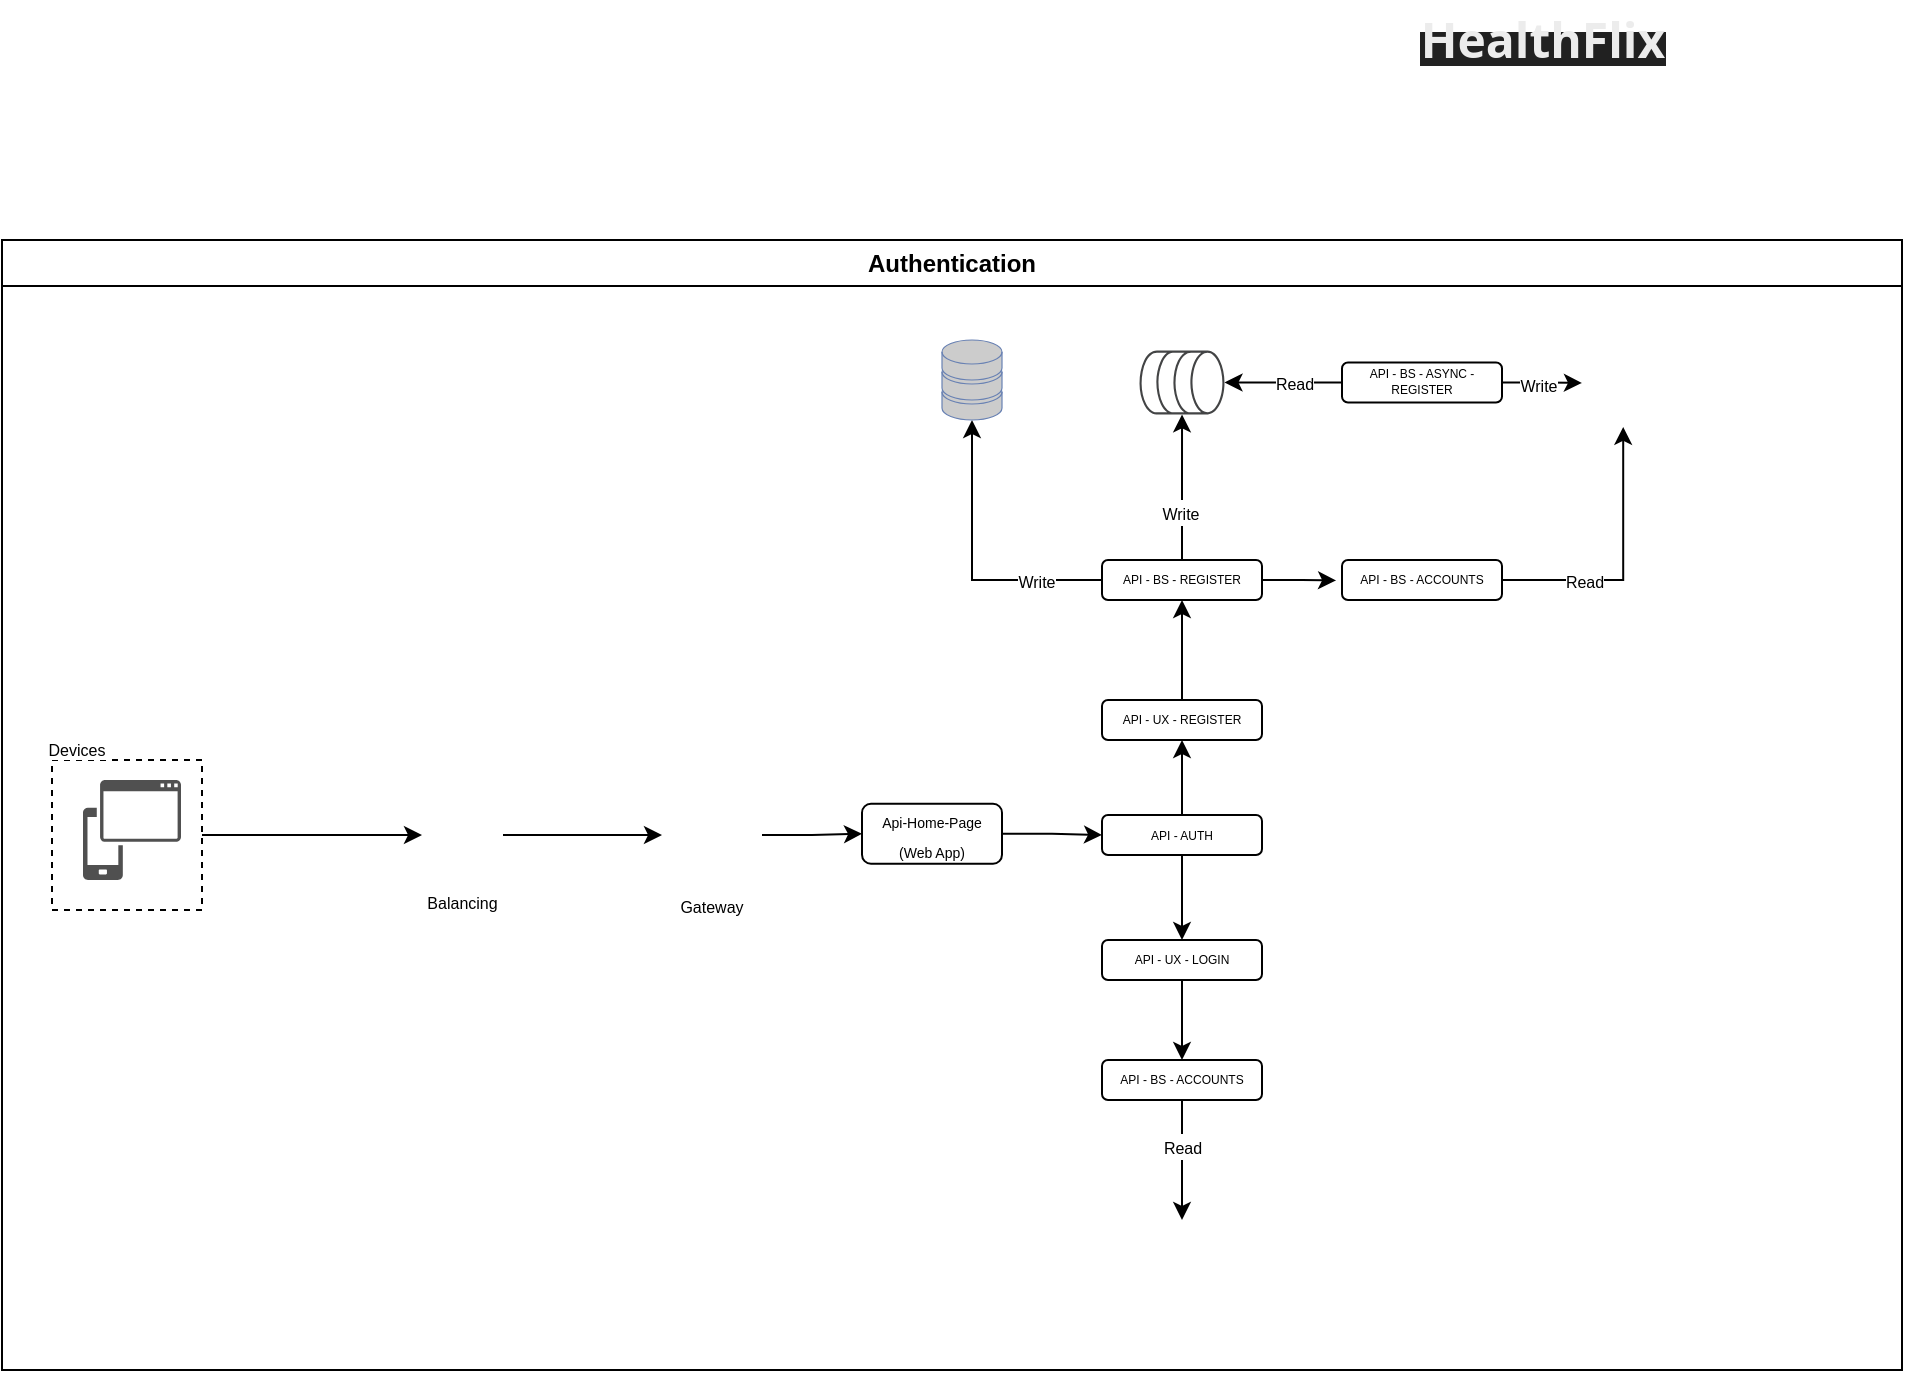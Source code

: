 <mxfile version="24.4.0" type="github" pages="2">
  <diagram name="Página-1" id="_hupq9xfHz4czOpPQv_P">
    <mxGraphModel dx="3269" dy="1972" grid="1" gridSize="10" guides="1" tooltips="1" connect="1" arrows="1" fold="1" page="1" pageScale="1" pageWidth="827" pageHeight="1169" math="0" shadow="0">
      <root>
        <mxCell id="0" />
        <mxCell id="1" parent="0" />
        <mxCell id="60HjNV7C6yeVvWdOEyG_-1" value="&lt;p style=&quot;line-height: 0%;&quot;&gt;&lt;br&gt;&lt;/p&gt;" style="whiteSpace=wrap;html=1;aspect=fixed;fillColor=none;strokeColor=default;strokeWidth=1;dashed=1;align=left;" vertex="1" parent="1">
          <mxGeometry x="-975" y="190" width="75" height="75" as="geometry" />
        </mxCell>
        <mxCell id="60HjNV7C6yeVvWdOEyG_-2" value="&lt;span style=&quot;background-color: rgb(33, 33, 33); color: rgb(236, 236, 236); font-family: Söhne, ui-sans-serif, system-ui, -apple-system, &amp;quot;Segoe UI&amp;quot;, Roboto, Ubuntu, Cantarell, &amp;quot;Noto Sans&amp;quot;, sans-serif, &amp;quot;Helvetica Neue&amp;quot;, Arial, &amp;quot;Apple Color Emoji&amp;quot;, &amp;quot;Segoe UI Emoji&amp;quot;, &amp;quot;Segoe UI Symbol&amp;quot;, &amp;quot;Noto Color Emoji&amp;quot;; text-align: start; white-space: pre-wrap;&quot;&gt;&lt;b style=&quot;&quot;&gt;&lt;font style=&quot;font-size: 24px;&quot;&gt;HealthFlix&lt;/font&gt;&lt;/b&gt;&lt;/span&gt;" style="text;html=1;align=center;verticalAlign=middle;resizable=0;points=[];autosize=1;strokeColor=none;fillColor=none;" vertex="1" parent="1">
          <mxGeometry x="-300" y="-190" width="140" height="40" as="geometry" />
        </mxCell>
        <mxCell id="60HjNV7C6yeVvWdOEyG_-3" value="" style="sketch=0;pointerEvents=1;shadow=0;dashed=0;html=1;strokeColor=none;labelPosition=center;verticalLabelPosition=bottom;verticalAlign=top;align=center;fillColor=#505050;shape=mxgraph.mscae.intune.device_os" vertex="1" parent="1">
          <mxGeometry x="-959.5" y="200" width="49" height="50" as="geometry" />
        </mxCell>
        <mxCell id="60HjNV7C6yeVvWdOEyG_-4" value="Devices" style="rounded=0;whiteSpace=wrap;html=1;fontSize=8;gradientColor=none;strokeColor=none;" vertex="1" parent="1">
          <mxGeometry x="-980" y="180" width="34.5" height="10" as="geometry" />
        </mxCell>
        <mxCell id="60HjNV7C6yeVvWdOEyG_-5" style="edgeStyle=orthogonalEdgeStyle;rounded=0;orthogonalLoop=1;jettySize=auto;html=1;entryX=0.5;entryY=0;entryDx=0;entryDy=0;" edge="1" parent="1" source="60HjNV7C6yeVvWdOEyG_-7" target="60HjNV7C6yeVvWdOEyG_-9">
          <mxGeometry relative="1" as="geometry">
            <mxPoint x="-410" y="280" as="targetPoint" />
          </mxGeometry>
        </mxCell>
        <mxCell id="60HjNV7C6yeVvWdOEyG_-6" style="edgeStyle=orthogonalEdgeStyle;rounded=0;orthogonalLoop=1;jettySize=auto;html=1;entryX=0.5;entryY=1;entryDx=0;entryDy=0;" edge="1" parent="1" source="60HjNV7C6yeVvWdOEyG_-7" target="60HjNV7C6yeVvWdOEyG_-11">
          <mxGeometry relative="1" as="geometry">
            <mxPoint x="-410" y="180.0" as="targetPoint" />
          </mxGeometry>
        </mxCell>
        <mxCell id="60HjNV7C6yeVvWdOEyG_-7" value="API - AUTH" style="rounded=1;whiteSpace=wrap;html=1;fontSize=6;" vertex="1" parent="1">
          <mxGeometry x="-450" y="217.5" width="80" height="20" as="geometry" />
        </mxCell>
        <mxCell id="60HjNV7C6yeVvWdOEyG_-8" style="edgeStyle=orthogonalEdgeStyle;rounded=0;orthogonalLoop=1;jettySize=auto;html=1;entryX=0.5;entryY=0;entryDx=0;entryDy=0;" edge="1" parent="1" source="60HjNV7C6yeVvWdOEyG_-9" target="60HjNV7C6yeVvWdOEyG_-34">
          <mxGeometry relative="1" as="geometry">
            <mxPoint x="-490" y="360" as="targetPoint" />
          </mxGeometry>
        </mxCell>
        <mxCell id="60HjNV7C6yeVvWdOEyG_-9" value="API - UX - LOGIN" style="rounded=1;whiteSpace=wrap;html=1;fontSize=6;" vertex="1" parent="1">
          <mxGeometry x="-450" y="280" width="80" height="20" as="geometry" />
        </mxCell>
        <mxCell id="60HjNV7C6yeVvWdOEyG_-10" style="edgeStyle=orthogonalEdgeStyle;rounded=0;orthogonalLoop=1;jettySize=auto;html=1;entryX=0.5;entryY=1;entryDx=0;entryDy=0;" edge="1" parent="1" source="60HjNV7C6yeVvWdOEyG_-11" target="60HjNV7C6yeVvWdOEyG_-19">
          <mxGeometry relative="1" as="geometry" />
        </mxCell>
        <mxCell id="60HjNV7C6yeVvWdOEyG_-11" value="API - UX - REGISTER" style="rounded=1;whiteSpace=wrap;html=1;fontSize=6;" vertex="1" parent="1">
          <mxGeometry x="-450" y="160" width="80" height="20" as="geometry" />
        </mxCell>
        <mxCell id="60HjNV7C6yeVvWdOEyG_-12" style="edgeStyle=orthogonalEdgeStyle;rounded=0;orthogonalLoop=1;jettySize=auto;html=1;entryX=0;entryY=0.5;entryDx=0;entryDy=0;" edge="1" parent="1" source="60HjNV7C6yeVvWdOEyG_-37" target="60HjNV7C6yeVvWdOEyG_-14">
          <mxGeometry relative="1" as="geometry">
            <mxPoint x="-570" y="227" as="targetPoint" />
          </mxGeometry>
        </mxCell>
        <mxCell id="60HjNV7C6yeVvWdOEyG_-13" style="edgeStyle=orthogonalEdgeStyle;rounded=0;orthogonalLoop=1;jettySize=auto;html=1;entryX=0;entryY=0.5;entryDx=0;entryDy=0;" edge="1" parent="1" source="60HjNV7C6yeVvWdOEyG_-14" target="60HjNV7C6yeVvWdOEyG_-7">
          <mxGeometry relative="1" as="geometry" />
        </mxCell>
        <mxCell id="60HjNV7C6yeVvWdOEyG_-14" value="&lt;font style=&quot;font-size: 7px;&quot;&gt;Api-Home-Page&lt;br&gt;(Web App)&lt;/font&gt;" style="rounded=1;whiteSpace=wrap;html=1;" vertex="1" parent="1">
          <mxGeometry x="-570" y="211.88" width="70" height="30" as="geometry" />
        </mxCell>
        <mxCell id="60HjNV7C6yeVvWdOEyG_-15" style="edgeStyle=orthogonalEdgeStyle;rounded=0;orthogonalLoop=1;jettySize=auto;html=1;" edge="1" parent="1" source="60HjNV7C6yeVvWdOEyG_-19" target="60HjNV7C6yeVvWdOEyG_-21">
          <mxGeometry relative="1" as="geometry" />
        </mxCell>
        <mxCell id="60HjNV7C6yeVvWdOEyG_-16" value="&lt;font style=&quot;font-size: 8px;&quot;&gt;Write&lt;/font&gt;" style="edgeLabel;html=1;align=center;verticalAlign=middle;resizable=0;points=[];" vertex="1" connectable="0" parent="60HjNV7C6yeVvWdOEyG_-15">
          <mxGeometry x="-0.348" y="1" relative="1" as="geometry">
            <mxPoint as="offset" />
          </mxGeometry>
        </mxCell>
        <mxCell id="60HjNV7C6yeVvWdOEyG_-17" style="edgeStyle=orthogonalEdgeStyle;rounded=0;orthogonalLoop=1;jettySize=auto;html=1;" edge="1" parent="1" source="60HjNV7C6yeVvWdOEyG_-19" target="60HjNV7C6yeVvWdOEyG_-20">
          <mxGeometry relative="1" as="geometry" />
        </mxCell>
        <mxCell id="60HjNV7C6yeVvWdOEyG_-18" value="&lt;font style=&quot;font-size: 8px;&quot;&gt;Write&lt;/font&gt;" style="edgeLabel;html=1;align=center;verticalAlign=middle;resizable=0;points=[];" vertex="1" connectable="0" parent="60HjNV7C6yeVvWdOEyG_-17">
          <mxGeometry x="-0.54" relative="1" as="geometry">
            <mxPoint as="offset" />
          </mxGeometry>
        </mxCell>
        <mxCell id="60HjNV7C6yeVvWdOEyG_-19" value="API - BS - REGISTER" style="rounded=1;whiteSpace=wrap;html=1;fontSize=6;" vertex="1" parent="1">
          <mxGeometry x="-450" y="90" width="80" height="20" as="geometry" />
        </mxCell>
        <mxCell id="60HjNV7C6yeVvWdOEyG_-20" value="" style="fontColor=#ffffff;verticalAlign=top;verticalLabelPosition=bottom;labelPosition=center;align=center;html=1;outlineConnect=0;fillColor=#CCCCCC;strokeColor=#6881B3;gradientColor=none;gradientDirection=north;strokeWidth=2;shape=mxgraph.networks.storage;" vertex="1" parent="1">
          <mxGeometry x="-530" y="-20" width="30" height="40" as="geometry" />
        </mxCell>
        <mxCell id="60HjNV7C6yeVvWdOEyG_-21" value="" style="sketch=0;pointerEvents=1;shadow=0;dashed=0;html=1;strokeColor=none;fillColor=#434445;aspect=fixed;labelPosition=center;verticalLabelPosition=bottom;verticalAlign=top;align=center;outlineConnect=0;shape=mxgraph.vvd.storage;rotation=90;" vertex="1" parent="1">
          <mxGeometry x="-425.94" y="-20" width="31.88" height="42.5" as="geometry" />
        </mxCell>
        <mxCell id="60HjNV7C6yeVvWdOEyG_-22" style="edgeStyle=orthogonalEdgeStyle;rounded=0;orthogonalLoop=1;jettySize=auto;html=1;" edge="1" parent="1" source="60HjNV7C6yeVvWdOEyG_-26" target="60HjNV7C6yeVvWdOEyG_-21">
          <mxGeometry relative="1" as="geometry" />
        </mxCell>
        <mxCell id="60HjNV7C6yeVvWdOEyG_-23" value="&lt;font style=&quot;font-size: 8px;&quot;&gt;Read&lt;/font&gt;" style="edgeLabel;html=1;align=center;verticalAlign=middle;resizable=0;points=[];" vertex="1" connectable="0" parent="60HjNV7C6yeVvWdOEyG_-22">
          <mxGeometry x="-0.185" y="-1" relative="1" as="geometry">
            <mxPoint as="offset" />
          </mxGeometry>
        </mxCell>
        <mxCell id="60HjNV7C6yeVvWdOEyG_-24" style="edgeStyle=orthogonalEdgeStyle;rounded=0;orthogonalLoop=1;jettySize=auto;html=1;entryX=-0.001;entryY=0.537;entryDx=0;entryDy=0;entryPerimeter=0;" edge="1" parent="1" source="60HjNV7C6yeVvWdOEyG_-26" target="60HjNV7C6yeVvWdOEyG_-27">
          <mxGeometry relative="1" as="geometry">
            <mxPoint x="-190" y="1.25" as="targetPoint" />
          </mxGeometry>
        </mxCell>
        <mxCell id="60HjNV7C6yeVvWdOEyG_-25" value="&lt;font style=&quot;font-size: 8px;&quot;&gt;Write&lt;/font&gt;" style="edgeLabel;html=1;align=center;verticalAlign=middle;resizable=0;points=[];" vertex="1" connectable="0" parent="60HjNV7C6yeVvWdOEyG_-24">
          <mxGeometry x="-0.116" relative="1" as="geometry">
            <mxPoint as="offset" />
          </mxGeometry>
        </mxCell>
        <mxCell id="60HjNV7C6yeVvWdOEyG_-26" value="API - BS - ASYNC - REGISTER" style="rounded=1;whiteSpace=wrap;html=1;fontSize=6;" vertex="1" parent="1">
          <mxGeometry x="-330" y="-8.75" width="80" height="20" as="geometry" />
        </mxCell>
        <mxCell id="60HjNV7C6yeVvWdOEyG_-27" value="" style="shape=image;verticalLabelPosition=bottom;labelBackgroundColor=default;verticalAlign=top;aspect=fixed;imageAspect=0;image=https://www.svgrepo.com/show/331488/mongodb.svg;" vertex="1" parent="1">
          <mxGeometry x="-210" y="-20" width="40" height="40" as="geometry" />
        </mxCell>
        <mxCell id="60HjNV7C6yeVvWdOEyG_-28" value="API - BS - ACCOUNTS" style="rounded=1;whiteSpace=wrap;html=1;fontSize=6;" vertex="1" parent="1">
          <mxGeometry x="-330" y="90" width="80" height="20" as="geometry" />
        </mxCell>
        <mxCell id="60HjNV7C6yeVvWdOEyG_-29" style="edgeStyle=orthogonalEdgeStyle;rounded=0;orthogonalLoop=1;jettySize=auto;html=1;entryX=-0.037;entryY=0.511;entryDx=0;entryDy=0;entryPerimeter=0;" edge="1" parent="1" source="60HjNV7C6yeVvWdOEyG_-19" target="60HjNV7C6yeVvWdOEyG_-28">
          <mxGeometry relative="1" as="geometry" />
        </mxCell>
        <mxCell id="60HjNV7C6yeVvWdOEyG_-30" style="edgeStyle=orthogonalEdgeStyle;rounded=0;orthogonalLoop=1;jettySize=auto;html=1;entryX=0.515;entryY=1.086;entryDx=0;entryDy=0;entryPerimeter=0;" edge="1" parent="1" source="60HjNV7C6yeVvWdOEyG_-28" target="60HjNV7C6yeVvWdOEyG_-27">
          <mxGeometry relative="1" as="geometry" />
        </mxCell>
        <mxCell id="60HjNV7C6yeVvWdOEyG_-31" value="&lt;font style=&quot;font-size: 8px;&quot;&gt;Read&lt;/font&gt;" style="edgeLabel;html=1;align=center;verticalAlign=middle;resizable=0;points=[];" vertex="1" connectable="0" parent="60HjNV7C6yeVvWdOEyG_-30">
          <mxGeometry x="-0.353" y="-1" relative="1" as="geometry">
            <mxPoint x="-4" y="-1" as="offset" />
          </mxGeometry>
        </mxCell>
        <mxCell id="60HjNV7C6yeVvWdOEyG_-32" style="edgeStyle=orthogonalEdgeStyle;rounded=0;orthogonalLoop=1;jettySize=auto;html=1;entryX=0.5;entryY=0;entryDx=0;entryDy=0;" edge="1" parent="1" source="60HjNV7C6yeVvWdOEyG_-34" target="60HjNV7C6yeVvWdOEyG_-35">
          <mxGeometry relative="1" as="geometry" />
        </mxCell>
        <mxCell id="60HjNV7C6yeVvWdOEyG_-33" value="&lt;font style=&quot;font-size: 8px;&quot;&gt;Read&lt;/font&gt;" style="edgeLabel;html=1;align=center;verticalAlign=middle;resizable=0;points=[];" vertex="1" connectable="0" parent="60HjNV7C6yeVvWdOEyG_-32">
          <mxGeometry x="-0.253" relative="1" as="geometry">
            <mxPoint as="offset" />
          </mxGeometry>
        </mxCell>
        <mxCell id="60HjNV7C6yeVvWdOEyG_-34" value="API - BS - ACCOUNTS" style="rounded=1;whiteSpace=wrap;html=1;fontSize=6;" vertex="1" parent="1">
          <mxGeometry x="-450" y="340" width="80" height="20" as="geometry" />
        </mxCell>
        <mxCell id="60HjNV7C6yeVvWdOEyG_-35" value="" style="shape=image;verticalLabelPosition=bottom;labelBackgroundColor=default;verticalAlign=top;aspect=fixed;imageAspect=0;image=https://www.svgrepo.com/show/331488/mongodb.svg;" vertex="1" parent="1">
          <mxGeometry x="-430" y="420" width="40" height="40" as="geometry" />
        </mxCell>
        <mxCell id="60HjNV7C6yeVvWdOEyG_-36" value="" style="edgeStyle=orthogonalEdgeStyle;rounded=0;orthogonalLoop=1;jettySize=auto;html=1;entryX=0;entryY=0.5;entryDx=0;entryDy=0;" edge="1" parent="1" source="60HjNV7C6yeVvWdOEyG_-39" target="60HjNV7C6yeVvWdOEyG_-37">
          <mxGeometry relative="1" as="geometry">
            <mxPoint x="-990" y="227" as="sourcePoint" />
            <mxPoint x="-660" y="227" as="targetPoint" />
          </mxGeometry>
        </mxCell>
        <mxCell id="60HjNV7C6yeVvWdOEyG_-37" value="Gateway" style="shape=image;verticalLabelPosition=bottom;labelBackgroundColor=default;verticalAlign=top;aspect=fixed;imageAspect=0;image=https://www.svgrepo.com/show/353978/kong-icon.svg;fontSize=8;" vertex="1" parent="1">
          <mxGeometry x="-670" y="202.5" width="50" height="50" as="geometry" />
        </mxCell>
        <mxCell id="60HjNV7C6yeVvWdOEyG_-38" value="" style="edgeStyle=orthogonalEdgeStyle;rounded=0;orthogonalLoop=1;jettySize=auto;html=1;entryX=0;entryY=0.5;entryDx=0;entryDy=0;" edge="1" parent="1" source="60HjNV7C6yeVvWdOEyG_-1" target="60HjNV7C6yeVvWdOEyG_-39">
          <mxGeometry relative="1" as="geometry">
            <mxPoint x="-900" y="227" as="sourcePoint" />
            <mxPoint x="-670" y="225" as="targetPoint" />
          </mxGeometry>
        </mxCell>
        <mxCell id="60HjNV7C6yeVvWdOEyG_-39" value="Balancing" style="shape=image;verticalLabelPosition=bottom;labelBackgroundColor=default;verticalAlign=top;aspect=fixed;imageAspect=0;image=https://static-00.iconduck.com/assets.00/file-type-nginx-icon-1793x2048-yt5u3fm7.png;fontSize=8;" vertex="1" parent="1">
          <mxGeometry x="-790" y="204.38" width="40.5" height="46.24" as="geometry" />
        </mxCell>
        <mxCell id="60HjNV7C6yeVvWdOEyG_-45" value="Authentication" style="swimlane;whiteSpace=wrap;html=1;" vertex="1" parent="1">
          <mxGeometry x="-1000" y="-70" width="950" height="565" as="geometry" />
        </mxCell>
      </root>
    </mxGraphModel>
  </diagram>
  <diagram id="fEvEP3gOb44BoeQmXXVh" name="Página-2">
    <mxGraphModel dx="1050" dy="522" grid="1" gridSize="10" guides="1" tooltips="1" connect="1" arrows="1" fold="1" page="1" pageScale="1" pageWidth="827" pageHeight="1169" math="0" shadow="0">
      <root>
        <mxCell id="0" />
        <mxCell id="1" parent="0" />
      </root>
    </mxGraphModel>
  </diagram>
</mxfile>
